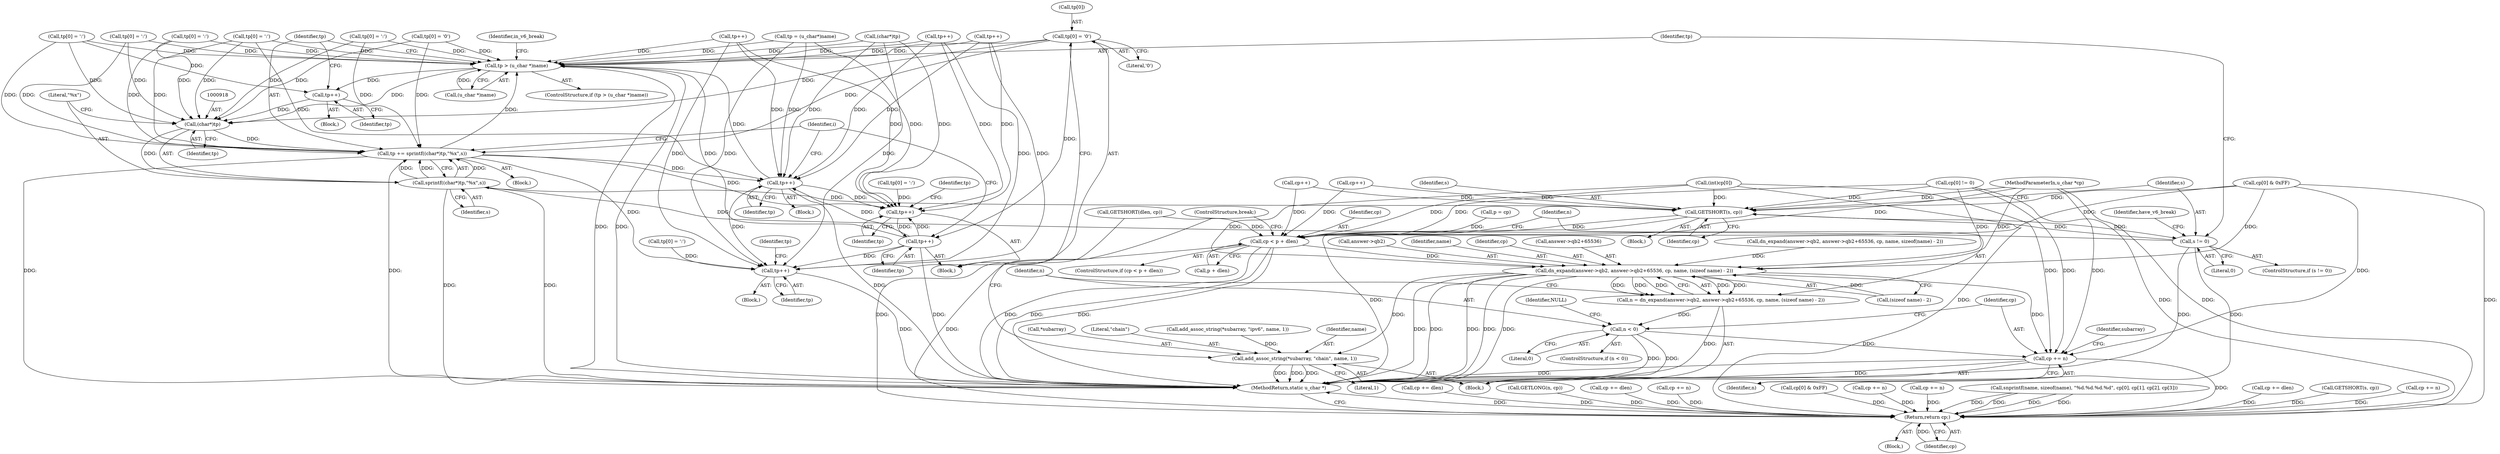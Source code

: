 digraph "0_php-src_b34d7849ed90ced9345f8ea1c59bc8d101c18468@pointer" {
"1000953" [label="(Call,tp[0] = '0')"];
"1000898" [label="(Call,tp > (u_char *)name)"];
"1000912" [label="(Call,tp++)"];
"1000917" [label="(Call,(char*)tp)"];
"1000914" [label="(Call,tp += sprintf((char*)tp,\"%x\",s))"];
"1000939" [label="(Call,tp++)"];
"1000951" [label="(Call,tp++)"];
"1000958" [label="(Call,tp++)"];
"1000970" [label="(Call,tp++)"];
"1000916" [label="(Call,sprintf((char*)tp,\"%x\",s))"];
"1000889" [label="(Call,GETSHORT(s, cp))"];
"1000893" [label="(Call,s != 0)"];
"1000984" [label="(Call,cp < p + dlen)"];
"1000992" [label="(Call,dn_expand(answer->qb2, answer->qb2+65536, cp, name, (sizeof name) - 2))"];
"1000990" [label="(Call,n = dn_expand(answer->qb2, answer->qb2+65536, cp, name, (sizeof name) - 2))"];
"1001008" [label="(Call,n < 0)"];
"1001014" [label="(Call,cp += n)"];
"1001217" [label="(Return,return cp;)"];
"1001017" [label="(Call,add_assoc_string(*subarray, \"chain\", name, 1))"];
"1001015" [label="(Identifier,cp)"];
"1000758" [label="(Call,(int)cp[0])"];
"1001007" [label="(ControlStructure,if (n < 0))"];
"1001213" [label="(Call,cp += dlen)"];
"1000915" [label="(Identifier,tp)"];
"1000964" [label="(Block,)"];
"1001217" [label="(Return,return cp;)"];
"1001219" [label="(MethodReturn,static u_char *)"];
"1000847" [label="(Call,tp[0] = ':')"];
"1001018" [label="(Call,*subarray)"];
"1000892" [label="(ControlStructure,if (s != 0))"];
"1001009" [label="(Identifier,n)"];
"1000940" [label="(Identifier,tp)"];
"1001008" [label="(Call,n < 0)"];
"1000897" [label="(ControlStructure,if (tp > (u_char *)name))"];
"1000802" [label="(Call,cp[0] != 0)"];
"1000917" [label="(Call,(char*)tp)"];
"1000619" [label="(Call,GETLONG(n, cp))"];
"1000971" [label="(Identifier,tp)"];
"1000491" [label="(Call,cp += dlen)"];
"1000406" [label="(Call,cp += n)"];
"1000985" [label="(Identifier,cp)"];
"1001002" [label="(Identifier,name)"];
"1001017" [label="(Call,add_assoc_string(*subarray, \"chain\", name, 1))"];
"1000890" [label="(Identifier,s)"];
"1001020" [label="(Literal,\"chain\")"];
"1001023" [label="(ControlStructure,break;)"];
"1000913" [label="(Identifier,tp)"];
"1001001" [label="(Identifier,cp)"];
"1000894" [label="(Identifier,s)"];
"1000914" [label="(Call,tp += sprintf((char*)tp,\"%x\",s))"];
"1000167" [label="(Call,GETSHORT(dlen, cp))"];
"1000899" [label="(Identifier,tp)"];
"1000926" [label="(Identifier,have_v6_break)"];
"1000996" [label="(Call,answer->qb2+65536)"];
"1000830" [label="(Call,cp[0] & 0xFF)"];
"1000934" [label="(Call,tp[0] = ':')"];
"1001154" [label="(Call,cp[0] & 0xFF)"];
"1000352" [label="(Call,cp += n)"];
"1000787" [label="(Call,tp[0] = ':')"];
"1000900" [label="(Call,(u_char *)name)"];
"1000903" [label="(Block,)"];
"1000889" [label="(Call,GETSHORT(s, cp))"];
"1000921" [label="(Identifier,s)"];
"1001019" [label="(Identifier,subarray)"];
"1000939" [label="(Call,tp++)"];
"1000866" [label="(Call,tp[0] = '0')"];
"1000771" [label="(Call,tp = (u_char*)name)"];
"1000957" [label="(Literal,'0')"];
"1000891" [label="(Identifier,cp)"];
"1000989" [label="(Block,)"];
"1001079" [label="(Call,cp += n)"];
"1000250" [label="(Call,snprintf(name, sizeof(name), \"%d.%d.%d.%d\", cp[0], cp[1], cp[2], cp[3]))"];
"1000951" [label="(Call,tp++)"];
"1000986" [label="(Call,p + dlen)"];
"1000920" [label="(Literal,\"%x\")"];
"1001010" [label="(Literal,0)"];
"1001022" [label="(Literal,1)"];
"1000893" [label="(Call,s != 0)"];
"1000983" [label="(ControlStructure,if (cp < p + dlen))"];
"1000887" [label="(Identifier,i)"];
"1001013" [label="(Identifier,NULL)"];
"1000818" [label="(Call,tp[0] = ':')"];
"1000764" [label="(Call,cp++)"];
"1000927" [label="(Block,)"];
"1000113" [label="(Block,)"];
"1000952" [label="(Identifier,tp)"];
"1000984" [label="(Call,cp < p + dlen)"];
"1000958" [label="(Call,tp++)"];
"1000919" [label="(Identifier,tp)"];
"1000896" [label="(Block,)"];
"1000107" [label="(MethodParameterIn,u_char *cp)"];
"1000965" [label="(Call,tp[0] = ':')"];
"1000970" [label="(Call,tp++)"];
"1000954" [label="(Call,tp[0])"];
"1000945" [label="(Block,)"];
"1000992" [label="(Call,dn_expand(answer->qb2, answer->qb2+65536, cp, name, (sizeof name) - 2))"];
"1000273" [label="(Call,cp += dlen)"];
"1000916" [label="(Call,sprintf((char*)tp,\"%x\",s))"];
"1000991" [label="(Identifier,n)"];
"1000977" [label="(Call,add_assoc_string(*subarray, \"ipv6\", name, 1))"];
"1000873" [label="(Call,cp++)"];
"1000136" [label="(Call,dn_expand(answer->qb2, answer->qb2+65536, cp, name, sizeof(name) - 2))"];
"1000644" [label="(Call,GETSHORT(s, cp))"];
"1001218" [label="(Identifier,cp)"];
"1001014" [label="(Call,cp += n)"];
"1000871" [label="(Call,tp++)"];
"1000852" [label="(Call,tp++)"];
"1000974" [label="(Identifier,tp)"];
"1000993" [label="(Call,answer->qb2)"];
"1000912" [label="(Call,tp++)"];
"1000888" [label="(Block,)"];
"1000895" [label="(Literal,0)"];
"1000792" [label="(Call,tp++)"];
"1000946" [label="(Call,tp[0] = ':')"];
"1000907" [label="(Call,tp[0] = ':')"];
"1000826" [label="(Call,(char*)tp)"];
"1000746" [label="(Call,p = cp)"];
"1000955" [label="(Identifier,tp)"];
"1000898" [label="(Call,tp > (u_char *)name)"];
"1001016" [label="(Identifier,n)"];
"1000990" [label="(Call,n = dn_expand(answer->qb2, answer->qb2+65536, cp, name, (sizeof name) - 2))"];
"1001003" [label="(Call,(sizeof name) - 2)"];
"1001021" [label="(Identifier,name)"];
"1000959" [label="(Identifier,tp)"];
"1001196" [label="(Call,cp += n)"];
"1000953" [label="(Call,tp[0] = '0')"];
"1000905" [label="(Identifier,in_v6_break)"];
"1000953" -> "1000945"  [label="AST: "];
"1000953" -> "1000957"  [label="CFG: "];
"1000954" -> "1000953"  [label="AST: "];
"1000957" -> "1000953"  [label="AST: "];
"1000959" -> "1000953"  [label="CFG: "];
"1000953" -> "1000898"  [label="DDG: "];
"1000953" -> "1000914"  [label="DDG: "];
"1000953" -> "1000917"  [label="DDG: "];
"1000953" -> "1000958"  [label="DDG: "];
"1000898" -> "1000897"  [label="AST: "];
"1000898" -> "1000900"  [label="CFG: "];
"1000899" -> "1000898"  [label="AST: "];
"1000900" -> "1000898"  [label="AST: "];
"1000905" -> "1000898"  [label="CFG: "];
"1000915" -> "1000898"  [label="CFG: "];
"1000898" -> "1001219"  [label="DDG: "];
"1000898" -> "1001219"  [label="DDG: "];
"1000866" -> "1000898"  [label="DDG: "];
"1000907" -> "1000898"  [label="DDG: "];
"1000939" -> "1000898"  [label="DDG: "];
"1000826" -> "1000898"  [label="DDG: "];
"1000847" -> "1000898"  [label="DDG: "];
"1000818" -> "1000898"  [label="DDG: "];
"1000771" -> "1000898"  [label="DDG: "];
"1000787" -> "1000898"  [label="DDG: "];
"1000934" -> "1000898"  [label="DDG: "];
"1000792" -> "1000898"  [label="DDG: "];
"1000852" -> "1000898"  [label="DDG: "];
"1000871" -> "1000898"  [label="DDG: "];
"1000914" -> "1000898"  [label="DDG: "];
"1000958" -> "1000898"  [label="DDG: "];
"1000900" -> "1000898"  [label="DDG: "];
"1000898" -> "1000912"  [label="DDG: "];
"1000898" -> "1000917"  [label="DDG: "];
"1000912" -> "1000903"  [label="AST: "];
"1000912" -> "1000913"  [label="CFG: "];
"1000913" -> "1000912"  [label="AST: "];
"1000915" -> "1000912"  [label="CFG: "];
"1000907" -> "1000912"  [label="DDG: "];
"1000912" -> "1000917"  [label="DDG: "];
"1000917" -> "1000916"  [label="AST: "];
"1000917" -> "1000919"  [label="CFG: "];
"1000918" -> "1000917"  [label="AST: "];
"1000919" -> "1000917"  [label="AST: "];
"1000920" -> "1000917"  [label="CFG: "];
"1000917" -> "1000914"  [label="DDG: "];
"1000917" -> "1000916"  [label="DDG: "];
"1000866" -> "1000917"  [label="DDG: "];
"1000907" -> "1000917"  [label="DDG: "];
"1000847" -> "1000917"  [label="DDG: "];
"1000818" -> "1000917"  [label="DDG: "];
"1000787" -> "1000917"  [label="DDG: "];
"1000934" -> "1000917"  [label="DDG: "];
"1000914" -> "1000896"  [label="AST: "];
"1000914" -> "1000916"  [label="CFG: "];
"1000915" -> "1000914"  [label="AST: "];
"1000916" -> "1000914"  [label="AST: "];
"1000887" -> "1000914"  [label="CFG: "];
"1000914" -> "1001219"  [label="DDG: "];
"1000914" -> "1001219"  [label="DDG: "];
"1000916" -> "1000914"  [label="DDG: "];
"1000916" -> "1000914"  [label="DDG: "];
"1000916" -> "1000914"  [label="DDG: "];
"1000866" -> "1000914"  [label="DDG: "];
"1000907" -> "1000914"  [label="DDG: "];
"1000847" -> "1000914"  [label="DDG: "];
"1000818" -> "1000914"  [label="DDG: "];
"1000787" -> "1000914"  [label="DDG: "];
"1000934" -> "1000914"  [label="DDG: "];
"1000914" -> "1000939"  [label="DDG: "];
"1000914" -> "1000951"  [label="DDG: "];
"1000914" -> "1000970"  [label="DDG: "];
"1000939" -> "1000927"  [label="AST: "];
"1000939" -> "1000940"  [label="CFG: "];
"1000940" -> "1000939"  [label="AST: "];
"1000887" -> "1000939"  [label="CFG: "];
"1000939" -> "1001219"  [label="DDG: "];
"1000934" -> "1000939"  [label="DDG: "];
"1000826" -> "1000939"  [label="DDG: "];
"1000771" -> "1000939"  [label="DDG: "];
"1000792" -> "1000939"  [label="DDG: "];
"1000852" -> "1000939"  [label="DDG: "];
"1000871" -> "1000939"  [label="DDG: "];
"1000958" -> "1000939"  [label="DDG: "];
"1000939" -> "1000951"  [label="DDG: "];
"1000939" -> "1000970"  [label="DDG: "];
"1000951" -> "1000945"  [label="AST: "];
"1000951" -> "1000952"  [label="CFG: "];
"1000952" -> "1000951"  [label="AST: "];
"1000955" -> "1000951"  [label="CFG: "];
"1000826" -> "1000951"  [label="DDG: "];
"1000946" -> "1000951"  [label="DDG: "];
"1000771" -> "1000951"  [label="DDG: "];
"1000792" -> "1000951"  [label="DDG: "];
"1000852" -> "1000951"  [label="DDG: "];
"1000871" -> "1000951"  [label="DDG: "];
"1000958" -> "1000951"  [label="DDG: "];
"1000951" -> "1000958"  [label="DDG: "];
"1000958" -> "1000945"  [label="AST: "];
"1000958" -> "1000959"  [label="CFG: "];
"1000959" -> "1000958"  [label="AST: "];
"1000887" -> "1000958"  [label="CFG: "];
"1000958" -> "1001219"  [label="DDG: "];
"1000958" -> "1000970"  [label="DDG: "];
"1000970" -> "1000964"  [label="AST: "];
"1000970" -> "1000971"  [label="CFG: "];
"1000971" -> "1000970"  [label="AST: "];
"1000974" -> "1000970"  [label="CFG: "];
"1000970" -> "1001219"  [label="DDG: "];
"1000826" -> "1000970"  [label="DDG: "];
"1000965" -> "1000970"  [label="DDG: "];
"1000771" -> "1000970"  [label="DDG: "];
"1000792" -> "1000970"  [label="DDG: "];
"1000852" -> "1000970"  [label="DDG: "];
"1000871" -> "1000970"  [label="DDG: "];
"1000916" -> "1000921"  [label="CFG: "];
"1000920" -> "1000916"  [label="AST: "];
"1000921" -> "1000916"  [label="AST: "];
"1000916" -> "1001219"  [label="DDG: "];
"1000916" -> "1001219"  [label="DDG: "];
"1000916" -> "1000889"  [label="DDG: "];
"1000893" -> "1000916"  [label="DDG: "];
"1000889" -> "1000888"  [label="AST: "];
"1000889" -> "1000891"  [label="CFG: "];
"1000890" -> "1000889"  [label="AST: "];
"1000891" -> "1000889"  [label="AST: "];
"1000894" -> "1000889"  [label="CFG: "];
"1000889" -> "1001219"  [label="DDG: "];
"1000893" -> "1000889"  [label="DDG: "];
"1000873" -> "1000889"  [label="DDG: "];
"1000758" -> "1000889"  [label="DDG: "];
"1000764" -> "1000889"  [label="DDG: "];
"1000830" -> "1000889"  [label="DDG: "];
"1000802" -> "1000889"  [label="DDG: "];
"1000107" -> "1000889"  [label="DDG: "];
"1000889" -> "1000893"  [label="DDG: "];
"1000889" -> "1000984"  [label="DDG: "];
"1000893" -> "1000892"  [label="AST: "];
"1000893" -> "1000895"  [label="CFG: "];
"1000894" -> "1000893"  [label="AST: "];
"1000895" -> "1000893"  [label="AST: "];
"1000899" -> "1000893"  [label="CFG: "];
"1000926" -> "1000893"  [label="CFG: "];
"1000893" -> "1001219"  [label="DDG: "];
"1000893" -> "1001219"  [label="DDG: "];
"1000984" -> "1000983"  [label="AST: "];
"1000984" -> "1000986"  [label="CFG: "];
"1000985" -> "1000984"  [label="AST: "];
"1000986" -> "1000984"  [label="AST: "];
"1000991" -> "1000984"  [label="CFG: "];
"1001023" -> "1000984"  [label="CFG: "];
"1000984" -> "1001219"  [label="DDG: "];
"1000984" -> "1001219"  [label="DDG: "];
"1000984" -> "1001219"  [label="DDG: "];
"1000873" -> "1000984"  [label="DDG: "];
"1000758" -> "1000984"  [label="DDG: "];
"1000764" -> "1000984"  [label="DDG: "];
"1000830" -> "1000984"  [label="DDG: "];
"1000802" -> "1000984"  [label="DDG: "];
"1000107" -> "1000984"  [label="DDG: "];
"1000746" -> "1000984"  [label="DDG: "];
"1000167" -> "1000984"  [label="DDG: "];
"1000984" -> "1000992"  [label="DDG: "];
"1000984" -> "1001217"  [label="DDG: "];
"1000992" -> "1000990"  [label="AST: "];
"1000992" -> "1001003"  [label="CFG: "];
"1000993" -> "1000992"  [label="AST: "];
"1000996" -> "1000992"  [label="AST: "];
"1001001" -> "1000992"  [label="AST: "];
"1001002" -> "1000992"  [label="AST: "];
"1001003" -> "1000992"  [label="AST: "];
"1000990" -> "1000992"  [label="CFG: "];
"1000992" -> "1001219"  [label="DDG: "];
"1000992" -> "1001219"  [label="DDG: "];
"1000992" -> "1001219"  [label="DDG: "];
"1000992" -> "1001219"  [label="DDG: "];
"1000992" -> "1001219"  [label="DDG: "];
"1000992" -> "1000990"  [label="DDG: "];
"1000992" -> "1000990"  [label="DDG: "];
"1000992" -> "1000990"  [label="DDG: "];
"1000992" -> "1000990"  [label="DDG: "];
"1000992" -> "1000990"  [label="DDG: "];
"1000136" -> "1000992"  [label="DDG: "];
"1000758" -> "1000992"  [label="DDG: "];
"1000830" -> "1000992"  [label="DDG: "];
"1000802" -> "1000992"  [label="DDG: "];
"1000107" -> "1000992"  [label="DDG: "];
"1001003" -> "1000992"  [label="DDG: "];
"1000992" -> "1001014"  [label="DDG: "];
"1000992" -> "1001017"  [label="DDG: "];
"1000990" -> "1000989"  [label="AST: "];
"1000991" -> "1000990"  [label="AST: "];
"1001009" -> "1000990"  [label="CFG: "];
"1000990" -> "1001219"  [label="DDG: "];
"1000990" -> "1001008"  [label="DDG: "];
"1001008" -> "1001007"  [label="AST: "];
"1001008" -> "1001010"  [label="CFG: "];
"1001009" -> "1001008"  [label="AST: "];
"1001010" -> "1001008"  [label="AST: "];
"1001013" -> "1001008"  [label="CFG: "];
"1001015" -> "1001008"  [label="CFG: "];
"1001008" -> "1001219"  [label="DDG: "];
"1001008" -> "1001219"  [label="DDG: "];
"1001008" -> "1001014"  [label="DDG: "];
"1001014" -> "1000989"  [label="AST: "];
"1001014" -> "1001016"  [label="CFG: "];
"1001015" -> "1001014"  [label="AST: "];
"1001016" -> "1001014"  [label="AST: "];
"1001019" -> "1001014"  [label="CFG: "];
"1001014" -> "1001219"  [label="DDG: "];
"1001014" -> "1001219"  [label="DDG: "];
"1000758" -> "1001014"  [label="DDG: "];
"1000830" -> "1001014"  [label="DDG: "];
"1000802" -> "1001014"  [label="DDG: "];
"1000107" -> "1001014"  [label="DDG: "];
"1001014" -> "1001217"  [label="DDG: "];
"1001217" -> "1000113"  [label="AST: "];
"1001217" -> "1001218"  [label="CFG: "];
"1001218" -> "1001217"  [label="AST: "];
"1001219" -> "1001217"  [label="CFG: "];
"1001217" -> "1001219"  [label="DDG: "];
"1001218" -> "1001217"  [label="DDG: "];
"1001154" -> "1001217"  [label="DDG: "];
"1000644" -> "1001217"  [label="DDG: "];
"1000406" -> "1001217"  [label="DDG: "];
"1000250" -> "1001217"  [label="DDG: "];
"1000250" -> "1001217"  [label="DDG: "];
"1000250" -> "1001217"  [label="DDG: "];
"1000250" -> "1001217"  [label="DDG: "];
"1001213" -> "1001217"  [label="DDG: "];
"1000830" -> "1001217"  [label="DDG: "];
"1001079" -> "1001217"  [label="DDG: "];
"1001196" -> "1001217"  [label="DDG: "];
"1000802" -> "1001217"  [label="DDG: "];
"1000167" -> "1001217"  [label="DDG: "];
"1000619" -> "1001217"  [label="DDG: "];
"1000352" -> "1001217"  [label="DDG: "];
"1000758" -> "1001217"  [label="DDG: "];
"1000273" -> "1001217"  [label="DDG: "];
"1000491" -> "1001217"  [label="DDG: "];
"1000107" -> "1001217"  [label="DDG: "];
"1001017" -> "1000989"  [label="AST: "];
"1001017" -> "1001022"  [label="CFG: "];
"1001018" -> "1001017"  [label="AST: "];
"1001020" -> "1001017"  [label="AST: "];
"1001021" -> "1001017"  [label="AST: "];
"1001022" -> "1001017"  [label="AST: "];
"1001023" -> "1001017"  [label="CFG: "];
"1001017" -> "1001219"  [label="DDG: "];
"1001017" -> "1001219"  [label="DDG: "];
"1001017" -> "1001219"  [label="DDG: "];
"1000977" -> "1001017"  [label="DDG: "];
}
